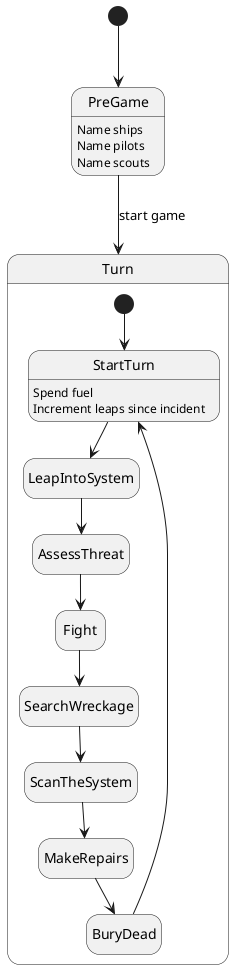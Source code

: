 @startuml
hide empty description

[*] --> PreGame

PreGame : Name ships
PreGame : Name pilots
PreGame : Name scouts

PreGame --> Turn : start game

state Turn {
  [*] --> StartTurn
  StartTurn : Spend fuel
  StartTurn : Increment leaps since incident
  StartTurn --> LeapIntoSystem
  LeapIntoSystem --> AssessThreat
  AssessThreat --> Fight
  Fight --> SearchWreckage
  SearchWreckage --> ScanTheSystem
  ScanTheSystem --> MakeRepairs
  MakeRepairs --> BuryDead
  BuryDead --> StartTurn
}

@enduml
